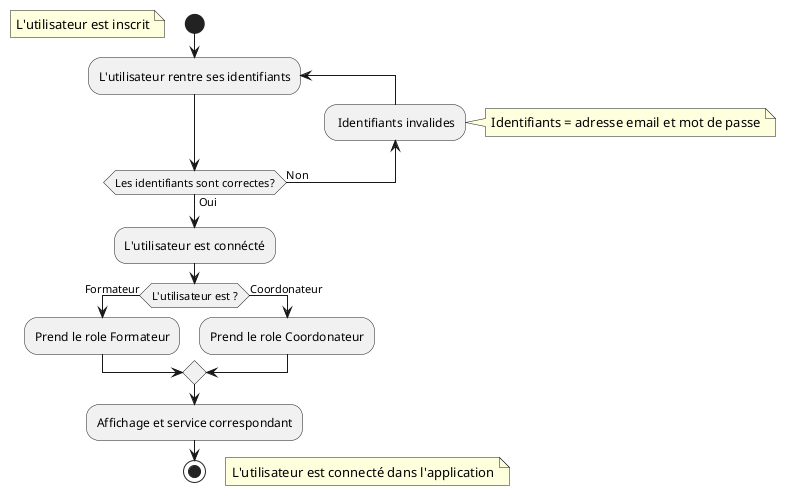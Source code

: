 @startuml
'!theme hacker

start
floating note left: L'utilisateur est inscrit

repeat :L'utilisateur rentre ses identifiants;

backward: Identifiants invalides;
note right: Identifiants = adresse email et mot de passe
repeat while (Les identifiants sont correctes?) is (Non) not (Oui)

:L'utilisateur est connécté;

if (L'utilisateur est ?) then (Formateur)
:Prend le role Formateur;
else (Coordonateur)
:Prend le role Coordonateur;
endif

:Affichage et service correspondant;

stop
floating note right: L'utilisateur est connecté dans l'application
@enduml
